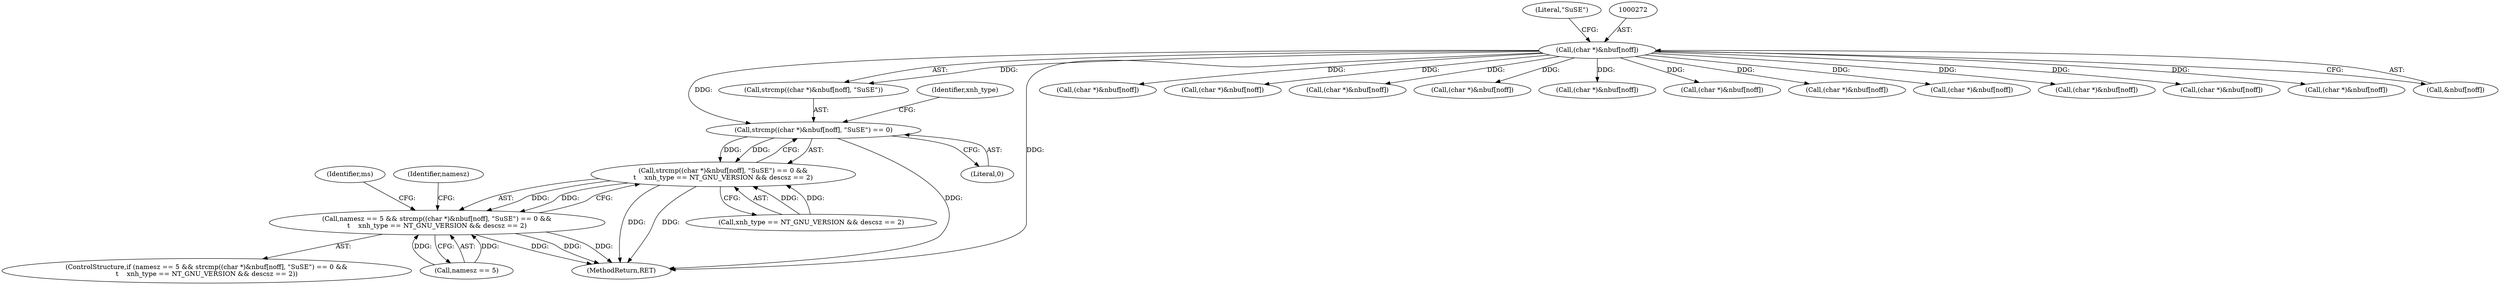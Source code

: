 digraph "0_file_ce90e05774dd77d86cfc8dfa6da57b32816841c4_2@API" {
"1000269" [label="(Call,strcmp((char *)&nbuf[noff], \"SuSE\") == 0)"];
"1000271" [label="(Call,(char *)&nbuf[noff])"];
"1000268" [label="(Call,strcmp((char *)&nbuf[noff], \"SuSE\") == 0 &&\n\t    xnh_type == NT_GNU_VERSION && descsz == 2)"];
"1000264" [label="(Call,namesz == 5 && strcmp((char *)&nbuf[noff], \"SuSE\") == 0 &&\n\t    xnh_type == NT_GNU_VERSION && descsz == 2)"];
"1000271" [label="(Call,(char *)&nbuf[noff])"];
"1000452" [label="(Call,(char *)&nbuf[noff])"];
"1000288" [label="(Identifier,ms)"];
"1000278" [label="(Literal,0)"];
"1000277" [label="(Literal,\"SuSE\")"];
"1000301" [label="(Identifier,namesz)"];
"1000718" [label="(Call,(char *)&nbuf[noff])"];
"1000888" [label="(Call,(char *)&nbuf[noff])"];
"1000263" [label="(ControlStructure,if (namesz == 5 && strcmp((char *)&nbuf[noff], \"SuSE\") == 0 &&\n\t    xnh_type == NT_GNU_VERSION && descsz == 2))"];
"1000270" [label="(Call,strcmp((char *)&nbuf[noff], \"SuSE\"))"];
"1000873" [label="(Call,(char *)&nbuf[noff])"];
"1000279" [label="(Call,xnh_type == NT_GNU_VERSION && descsz == 2)"];
"1000907" [label="(Call,(char *)&nbuf[noff])"];
"1000625" [label="(Call,(char *)&nbuf[noff])"];
"1000264" [label="(Call,namesz == 5 && strcmp((char *)&nbuf[noff], \"SuSE\") == 0 &&\n\t    xnh_type == NT_GNU_VERSION && descsz == 2)"];
"1000531" [label="(Call,(char *)&nbuf[noff])"];
"1000796" [label="(Call,(char *)&nbuf[noff])"];
"1000926" [label="(Call,(char *)&nbuf[noff])"];
"1000757" [label="(Call,(char *)&nbuf[noff])"];
"1000269" [label="(Call,strcmp((char *)&nbuf[noff], \"SuSE\") == 0)"];
"1000306" [label="(Call,(char *)&nbuf[noff])"];
"1000273" [label="(Call,&nbuf[noff])"];
"1000281" [label="(Identifier,xnh_type)"];
"1000265" [label="(Call,namesz == 5)"];
"1000268" [label="(Call,strcmp((char *)&nbuf[noff], \"SuSE\") == 0 &&\n\t    xnh_type == NT_GNU_VERSION && descsz == 2)"];
"1001244" [label="(MethodReturn,RET)"];
"1000269" -> "1000268"  [label="AST: "];
"1000269" -> "1000278"  [label="CFG: "];
"1000270" -> "1000269"  [label="AST: "];
"1000278" -> "1000269"  [label="AST: "];
"1000281" -> "1000269"  [label="CFG: "];
"1000268" -> "1000269"  [label="CFG: "];
"1000269" -> "1001244"  [label="DDG: "];
"1000269" -> "1000268"  [label="DDG: "];
"1000269" -> "1000268"  [label="DDG: "];
"1000271" -> "1000269"  [label="DDG: "];
"1000271" -> "1000270"  [label="AST: "];
"1000271" -> "1000273"  [label="CFG: "];
"1000272" -> "1000271"  [label="AST: "];
"1000273" -> "1000271"  [label="AST: "];
"1000277" -> "1000271"  [label="CFG: "];
"1000271" -> "1001244"  [label="DDG: "];
"1000271" -> "1000270"  [label="DDG: "];
"1000271" -> "1000306"  [label="DDG: "];
"1000271" -> "1000452"  [label="DDG: "];
"1000271" -> "1000531"  [label="DDG: "];
"1000271" -> "1000625"  [label="DDG: "];
"1000271" -> "1000718"  [label="DDG: "];
"1000271" -> "1000757"  [label="DDG: "];
"1000271" -> "1000796"  [label="DDG: "];
"1000271" -> "1000873"  [label="DDG: "];
"1000271" -> "1000888"  [label="DDG: "];
"1000271" -> "1000907"  [label="DDG: "];
"1000271" -> "1000926"  [label="DDG: "];
"1000268" -> "1000264"  [label="AST: "];
"1000268" -> "1000279"  [label="CFG: "];
"1000279" -> "1000268"  [label="AST: "];
"1000264" -> "1000268"  [label="CFG: "];
"1000268" -> "1001244"  [label="DDG: "];
"1000268" -> "1001244"  [label="DDG: "];
"1000268" -> "1000264"  [label="DDG: "];
"1000268" -> "1000264"  [label="DDG: "];
"1000279" -> "1000268"  [label="DDG: "];
"1000279" -> "1000268"  [label="DDG: "];
"1000264" -> "1000263"  [label="AST: "];
"1000264" -> "1000265"  [label="CFG: "];
"1000265" -> "1000264"  [label="AST: "];
"1000288" -> "1000264"  [label="CFG: "];
"1000301" -> "1000264"  [label="CFG: "];
"1000264" -> "1001244"  [label="DDG: "];
"1000264" -> "1001244"  [label="DDG: "];
"1000264" -> "1001244"  [label="DDG: "];
"1000265" -> "1000264"  [label="DDG: "];
"1000265" -> "1000264"  [label="DDG: "];
}

